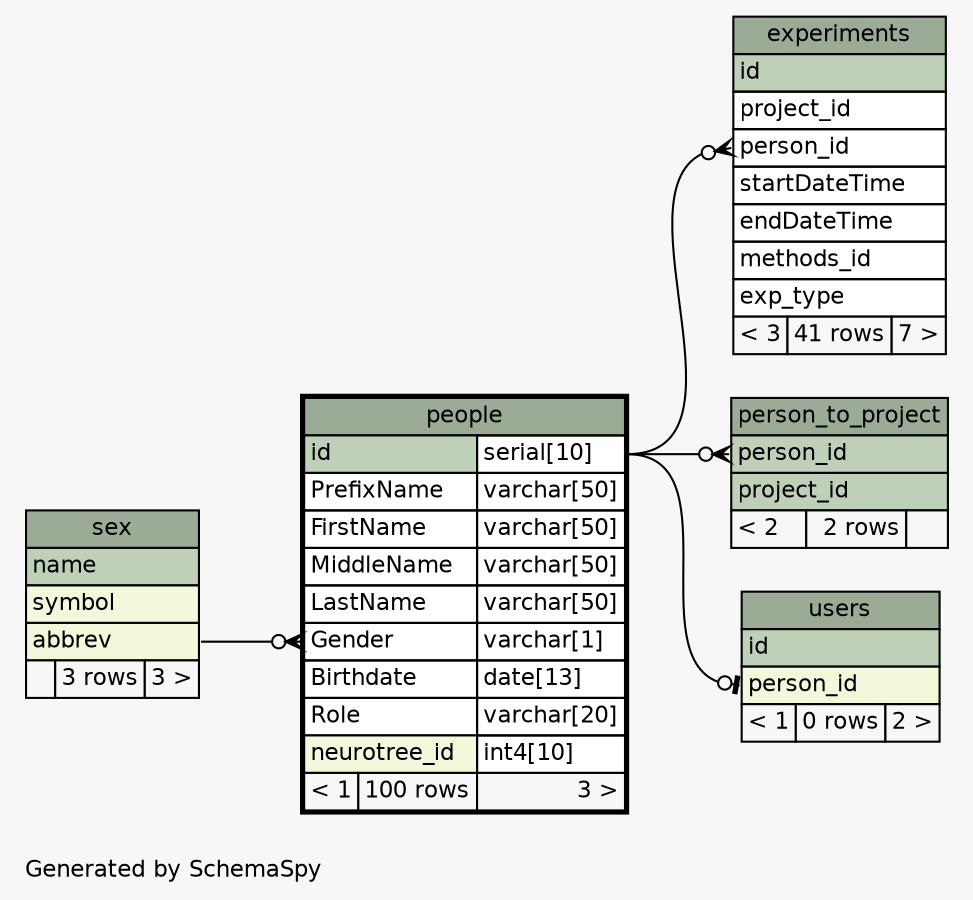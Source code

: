 // dot 2.32.0 on Windows 7 6.1
// SchemaSpy rev 590
digraph "oneDegreeRelationshipsDiagram" {
  graph [
    rankdir="RL"
    bgcolor="#f7f7f7"
    label="\nGenerated by SchemaSpy"
    labeljust="l"
    nodesep="0.18"
    ranksep="0.46"
    fontname="Helvetica"
    fontsize="11"
  ];
  node [
    fontname="Helvetica"
    fontsize="11"
    shape="plaintext"
  ];
  edge [
    arrowsize="0.8"
  ];
  "experiments":"person_id":w -> "people":"id.type":e [arrowhead=none dir=back arrowtail=crowodot];
  "people":"Gender":w -> "sex":"abbrev":e [arrowhead=none dir=back arrowtail=crowodot];
  "person_to_project":"person_id":w -> "people":"id.type":e [arrowhead=none dir=back arrowtail=crowodot];
  "users":"person_id":w -> "people":"id.type":e [arrowhead=none dir=back arrowtail=teeodot];
  "experiments" [
    label=<
    <TABLE BORDER="0" CELLBORDER="1" CELLSPACING="0" BGCOLOR="#ffffff">
      <TR><TD COLSPAN="3" BGCOLOR="#9bab96" ALIGN="CENTER">experiments</TD></TR>
      <TR><TD PORT="id" COLSPAN="3" BGCOLOR="#bed1b8" ALIGN="LEFT">id</TD></TR>
      <TR><TD PORT="project_id" COLSPAN="3" ALIGN="LEFT">project_id</TD></TR>
      <TR><TD PORT="person_id" COLSPAN="3" ALIGN="LEFT">person_id</TD></TR>
      <TR><TD PORT="startDateTime" COLSPAN="3" ALIGN="LEFT">startDateTime</TD></TR>
      <TR><TD PORT="endDateTime" COLSPAN="3" ALIGN="LEFT">endDateTime</TD></TR>
      <TR><TD PORT="methods_id" COLSPAN="3" ALIGN="LEFT">methods_id</TD></TR>
      <TR><TD PORT="exp_type" COLSPAN="3" ALIGN="LEFT">exp_type</TD></TR>
      <TR><TD ALIGN="LEFT" BGCOLOR="#f7f7f7">&lt; 3</TD><TD ALIGN="RIGHT" BGCOLOR="#f7f7f7">41 rows</TD><TD ALIGN="RIGHT" BGCOLOR="#f7f7f7">7 &gt;</TD></TR>
    </TABLE>>
    URL="experiments.html"
    tooltip="experiments"
  ];
  "people" [
    label=<
    <TABLE BORDER="2" CELLBORDER="1" CELLSPACING="0" BGCOLOR="#ffffff">
      <TR><TD COLSPAN="3" BGCOLOR="#9bab96" ALIGN="CENTER">people</TD></TR>
      <TR><TD PORT="id" COLSPAN="2" BGCOLOR="#bed1b8" ALIGN="LEFT">id</TD><TD PORT="id.type" ALIGN="LEFT">serial[10]</TD></TR>
      <TR><TD PORT="PrefixName" COLSPAN="2" ALIGN="LEFT">PrefixName</TD><TD PORT="PrefixName.type" ALIGN="LEFT">varchar[50]</TD></TR>
      <TR><TD PORT="FirstName" COLSPAN="2" ALIGN="LEFT">FirstName</TD><TD PORT="FirstName.type" ALIGN="LEFT">varchar[50]</TD></TR>
      <TR><TD PORT="MiddleName" COLSPAN="2" ALIGN="LEFT">MiddleName</TD><TD PORT="MiddleName.type" ALIGN="LEFT">varchar[50]</TD></TR>
      <TR><TD PORT="LastName" COLSPAN="2" ALIGN="LEFT">LastName</TD><TD PORT="LastName.type" ALIGN="LEFT">varchar[50]</TD></TR>
      <TR><TD PORT="Gender" COLSPAN="2" ALIGN="LEFT">Gender</TD><TD PORT="Gender.type" ALIGN="LEFT">varchar[1]</TD></TR>
      <TR><TD PORT="Birthdate" COLSPAN="2" ALIGN="LEFT">Birthdate</TD><TD PORT="Birthdate.type" ALIGN="LEFT">date[13]</TD></TR>
      <TR><TD PORT="Role" COLSPAN="2" ALIGN="LEFT">Role</TD><TD PORT="Role.type" ALIGN="LEFT">varchar[20]</TD></TR>
      <TR><TD PORT="neurotree_id" COLSPAN="2" BGCOLOR="#f4f7da" ALIGN="LEFT">neurotree_id</TD><TD PORT="neurotree_id.type" ALIGN="LEFT">int4[10]</TD></TR>
      <TR><TD ALIGN="LEFT" BGCOLOR="#f7f7f7">&lt; 1</TD><TD ALIGN="RIGHT" BGCOLOR="#f7f7f7">100 rows</TD><TD ALIGN="RIGHT" BGCOLOR="#f7f7f7">3 &gt;</TD></TR>
    </TABLE>>
    URL="people.html"
    tooltip="people"
  ];
  "person_to_project" [
    label=<
    <TABLE BORDER="0" CELLBORDER="1" CELLSPACING="0" BGCOLOR="#ffffff">
      <TR><TD COLSPAN="3" BGCOLOR="#9bab96" ALIGN="CENTER">person_to_project</TD></TR>
      <TR><TD PORT="person_id" COLSPAN="3" BGCOLOR="#bed1b8" ALIGN="LEFT">person_id</TD></TR>
      <TR><TD PORT="project_id" COLSPAN="3" BGCOLOR="#bed1b8" ALIGN="LEFT">project_id</TD></TR>
      <TR><TD ALIGN="LEFT" BGCOLOR="#f7f7f7">&lt; 2</TD><TD ALIGN="RIGHT" BGCOLOR="#f7f7f7">2 rows</TD><TD ALIGN="RIGHT" BGCOLOR="#f7f7f7">  </TD></TR>
    </TABLE>>
    URL="person_to_project.html"
    tooltip="person_to_project"
  ];
  "sex" [
    label=<
    <TABLE BORDER="0" CELLBORDER="1" CELLSPACING="0" BGCOLOR="#ffffff">
      <TR><TD COLSPAN="3" BGCOLOR="#9bab96" ALIGN="CENTER">sex</TD></TR>
      <TR><TD PORT="name" COLSPAN="3" BGCOLOR="#bed1b8" ALIGN="LEFT">name</TD></TR>
      <TR><TD PORT="symbol" COLSPAN="3" BGCOLOR="#f4f7da" ALIGN="LEFT">symbol</TD></TR>
      <TR><TD PORT="abbrev" COLSPAN="3" BGCOLOR="#f4f7da" ALIGN="LEFT">abbrev</TD></TR>
      <TR><TD ALIGN="LEFT" BGCOLOR="#f7f7f7">  </TD><TD ALIGN="RIGHT" BGCOLOR="#f7f7f7">3 rows</TD><TD ALIGN="RIGHT" BGCOLOR="#f7f7f7">3 &gt;</TD></TR>
    </TABLE>>
    URL="sex.html"
    tooltip="sex"
  ];
  "users" [
    label=<
    <TABLE BORDER="0" CELLBORDER="1" CELLSPACING="0" BGCOLOR="#ffffff">
      <TR><TD COLSPAN="3" BGCOLOR="#9bab96" ALIGN="CENTER">users</TD></TR>
      <TR><TD PORT="id" COLSPAN="3" BGCOLOR="#bed1b8" ALIGN="LEFT">id</TD></TR>
      <TR><TD PORT="person_id" COLSPAN="3" BGCOLOR="#f4f7da" ALIGN="LEFT">person_id</TD></TR>
      <TR><TD ALIGN="LEFT" BGCOLOR="#f7f7f7">&lt; 1</TD><TD ALIGN="RIGHT" BGCOLOR="#f7f7f7">0 rows</TD><TD ALIGN="RIGHT" BGCOLOR="#f7f7f7">2 &gt;</TD></TR>
    </TABLE>>
    URL="users.html"
    tooltip="users"
  ];
}
